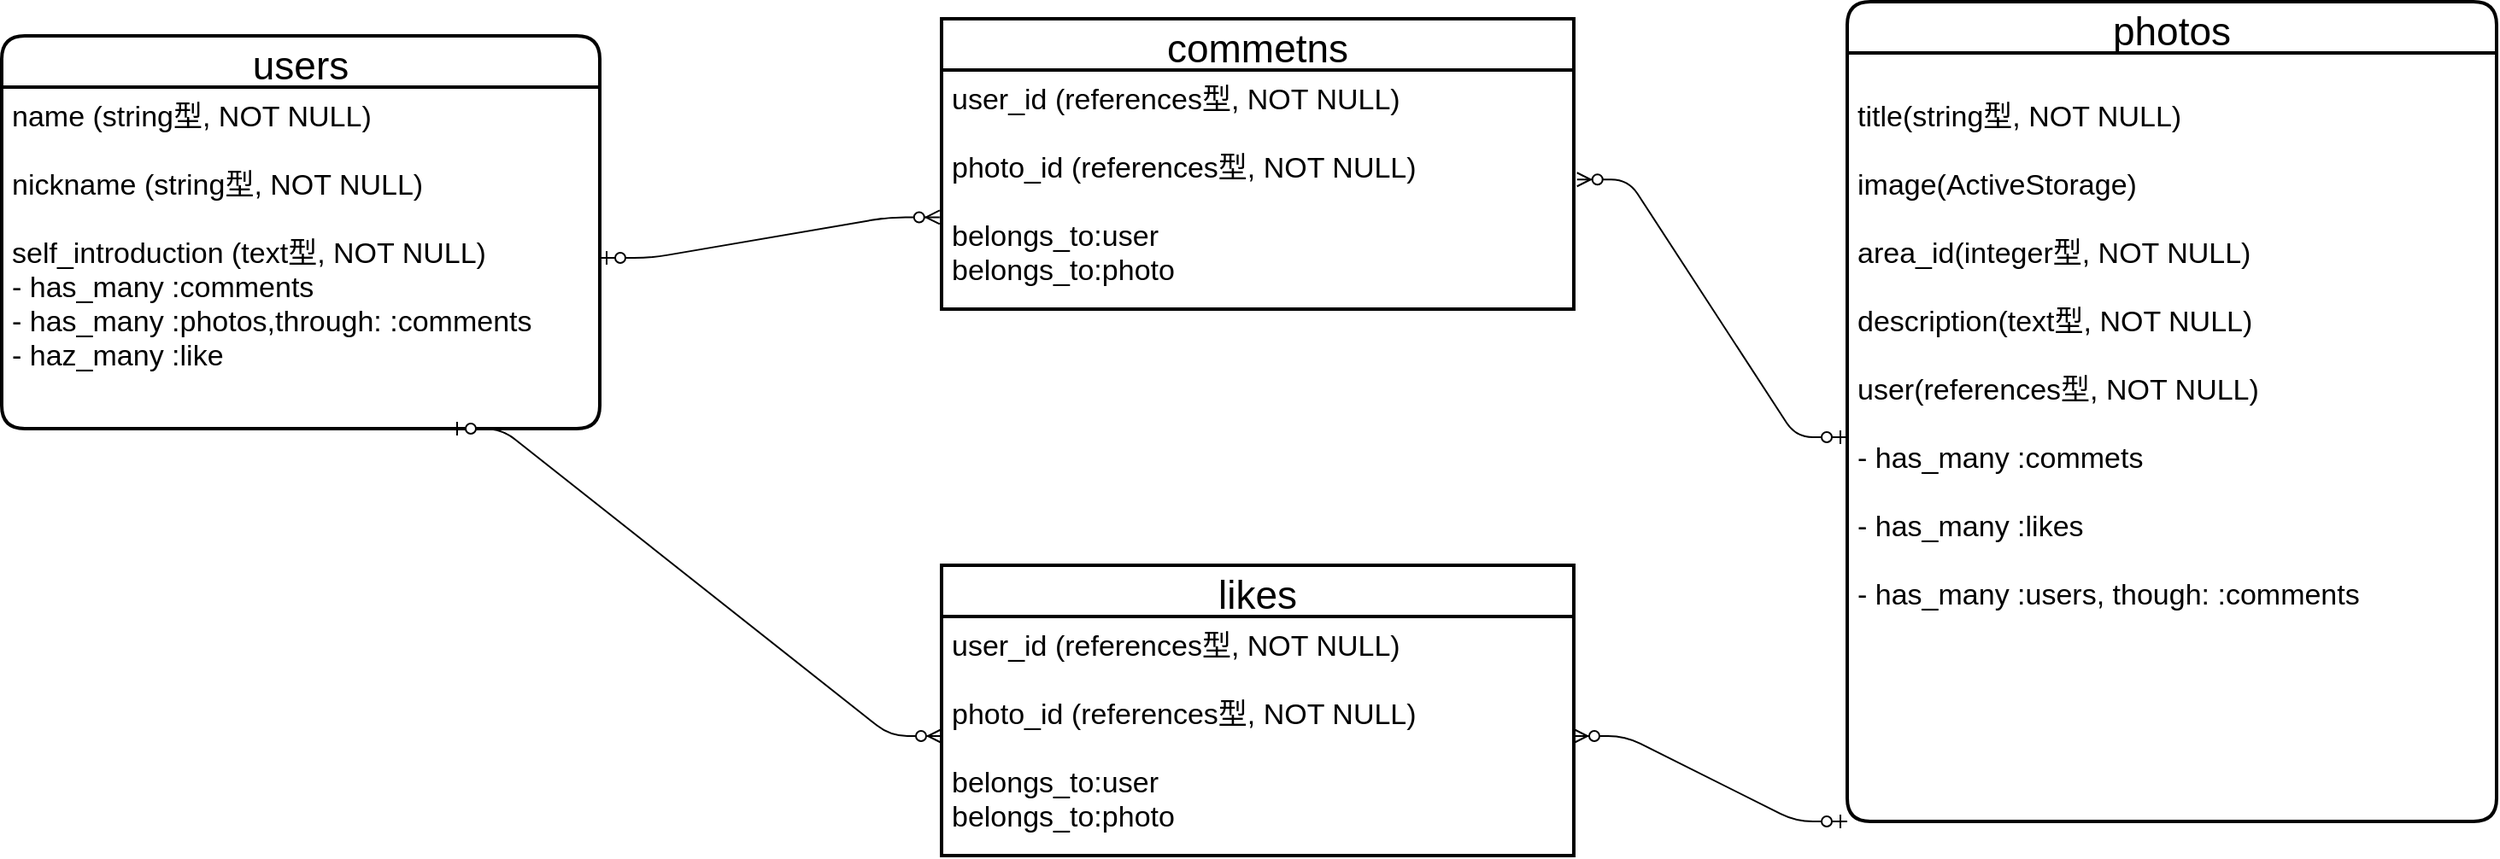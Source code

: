 <mxfile>
    <diagram id="eYEJpO8xNW3fcU3qhwMZ" name="ページ1">
        <mxGraphModel dx="333" dy="860" grid="1" gridSize="10" guides="1" tooltips="1" connect="1" arrows="0" fold="1" page="1" pageScale="1" pageWidth="1654" pageHeight="1169" math="0" shadow="0">
            <root>
                <mxCell id="0"/>
                <mxCell id="1" parent="0"/>
                <mxCell id="13" value="users" style="swimlane;childLayout=stackLayout;horizontal=1;startSize=30;horizontalStack=0;rounded=1;fontSize=23;fontStyle=0;strokeWidth=2;resizeParent=0;resizeLast=1;shadow=0;dashed=0;align=center;" parent="1" vertex="1">
                    <mxGeometry x="80" y="90" width="350" height="230" as="geometry"/>
                </mxCell>
                <mxCell id="14" value="name (string型, NOT NULL)&#10;&#10;nickname (string型, NOT NULL)&#10;&#10;self_introduction (text型, NOT NULL)&#10;- has_many :comments&#10;- has_many :photos,through: :comments&#10;- haz_many :like" style="align=left;strokeColor=none;fillColor=none;spacingLeft=4;fontSize=17;verticalAlign=top;resizable=0;rotatable=0;part=1;" parent="13" vertex="1">
                    <mxGeometry y="30" width="350" height="200" as="geometry"/>
                </mxCell>
                <mxCell id="15" value="photos" style="swimlane;childLayout=stackLayout;horizontal=1;startSize=30;horizontalStack=0;rounded=1;fontSize=23;fontStyle=0;strokeWidth=2;resizeParent=0;resizeLast=1;shadow=0;dashed=0;align=center;" parent="1" vertex="1">
                    <mxGeometry x="1160" y="70" width="380" height="480" as="geometry"/>
                </mxCell>
                <mxCell id="16" value="&#10;title(string型, NOT NULL)&#10;&#10;image(ActiveStorage)&#10;&#10;area_id(integer型, NOT NULL)&#10;&#10;description(text型, NOT NULL)&#10;&#10;user(references型, NOT NULL)&#10;&#10;- has_many :commets&#10;&#10;- has_many :likes&#10;&#10;- has_many :users, though: :comments&#10;&#10;&#10;&#10;" style="align=left;strokeColor=none;fillColor=none;spacingLeft=4;fontSize=17;verticalAlign=top;resizable=0;rotatable=0;part=1;" parent="15" vertex="1">
                    <mxGeometry y="30" width="380" height="450" as="geometry"/>
                </mxCell>
                <mxCell id="37" value="commetns" style="swimlane;childLayout=stackLayout;horizontal=1;startSize=30;horizontalStack=0;rounded=1;fontSize=23;fontStyle=0;strokeWidth=2;resizeParent=0;resizeLast=1;shadow=0;dashed=0;align=center;arcSize=0;" parent="1" vertex="1">
                    <mxGeometry x="630" y="80" width="370" height="170" as="geometry"/>
                </mxCell>
                <mxCell id="38" value="user_id (references型, NOT NULL)&#10;&#10;photo_id (references型, NOT NULL)&#10;&#10;belongs_to:user&#10;belongs_to:photo" style="align=left;strokeColor=none;fillColor=none;spacingLeft=4;fontSize=17;verticalAlign=top;resizable=0;rotatable=0;part=1;" parent="37" vertex="1">
                    <mxGeometry y="30" width="370" height="140" as="geometry"/>
                </mxCell>
                <mxCell id="54" value="" style="edgeStyle=entityRelationEdgeStyle;fontSize=12;html=1;endArrow=ERzeroToMany;startArrow=ERzeroToOne;entryX=1.005;entryY=0.458;entryDx=0;entryDy=0;entryPerimeter=0;exitX=0;exitY=0.5;exitDx=0;exitDy=0;" parent="1" source="16" target="38" edge="1">
                    <mxGeometry width="100" height="100" relative="1" as="geometry">
                        <mxPoint x="1160" y="795" as="sourcePoint"/>
                        <mxPoint x="830" y="760" as="targetPoint"/>
                    </mxGeometry>
                </mxCell>
                <mxCell id="59" value="" style="edgeStyle=entityRelationEdgeStyle;fontSize=12;html=1;endArrow=ERzeroToMany;startArrow=ERzeroToOne;entryX=-0.003;entryY=0.616;entryDx=0;entryDy=0;entryPerimeter=0;" parent="1" source="14" target="38" edge="1">
                    <mxGeometry width="100" height="100" relative="1" as="geometry">
                        <mxPoint x="220.96" y="620" as="sourcePoint"/>
                        <mxPoint x="430" y="625.09" as="targetPoint"/>
                    </mxGeometry>
                </mxCell>
                <mxCell id="62" value="likes" style="swimlane;childLayout=stackLayout;horizontal=1;startSize=30;horizontalStack=0;rounded=1;fontSize=23;fontStyle=0;strokeWidth=2;resizeParent=0;resizeLast=1;shadow=0;dashed=0;align=center;arcSize=0;" parent="1" vertex="1">
                    <mxGeometry x="630" y="400" width="370" height="170" as="geometry"/>
                </mxCell>
                <mxCell id="63" value="user_id (references型, NOT NULL)&#10;&#10;photo_id (references型, NOT NULL)&#10;&#10;belongs_to:user&#10;belongs_to:photo&#10;&#10;" style="align=left;strokeColor=none;fillColor=none;spacingLeft=4;fontSize=17;verticalAlign=top;resizable=0;rotatable=0;part=1;" parent="62" vertex="1">
                    <mxGeometry y="30" width="370" height="140" as="geometry"/>
                </mxCell>
                <mxCell id="64" value="" style="edgeStyle=entityRelationEdgeStyle;fontSize=12;html=1;endArrow=ERzeroToMany;startArrow=ERzeroToOne;entryX=0;entryY=0.5;entryDx=0;entryDy=0;exitX=0.75;exitY=1;exitDx=0;exitDy=0;" parent="1" source="14" target="63" edge="1">
                    <mxGeometry width="100" height="100" relative="1" as="geometry">
                        <mxPoint x="340" y="488.4" as="sourcePoint"/>
                        <mxPoint x="538.89" y="460.0" as="targetPoint"/>
                    </mxGeometry>
                </mxCell>
                <mxCell id="65" value="" style="edgeStyle=entityRelationEdgeStyle;fontSize=12;html=1;endArrow=ERzeroToMany;startArrow=ERzeroToOne;entryX=1;entryY=0.5;entryDx=0;entryDy=0;exitX=0;exitY=1;exitDx=0;exitDy=0;" parent="1" source="16" target="63" edge="1">
                    <mxGeometry width="100" height="100" relative="1" as="geometry">
                        <mxPoint x="1170" y="335" as="sourcePoint"/>
                        <mxPoint x="1011.85" y="165.8" as="targetPoint"/>
                    </mxGeometry>
                </mxCell>
            </root>
        </mxGraphModel>
    </diagram>
</mxfile>